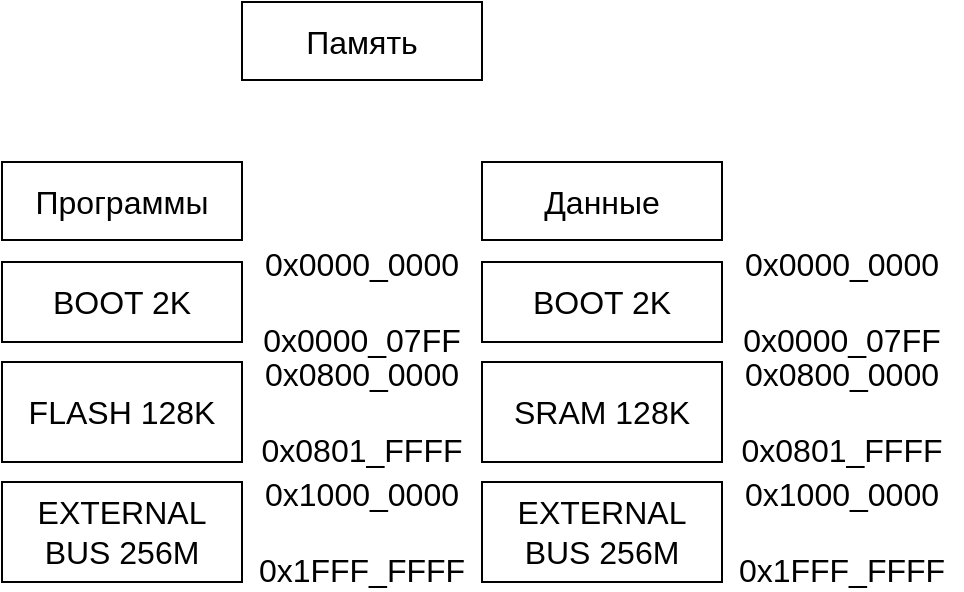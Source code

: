 <mxfile version="20.6.0" type="device"><diagram id="yJZ83ziJeeWfmMo5-svr" name="Страница 1"><mxGraphModel dx="506" dy="463" grid="1" gridSize="10" guides="1" tooltips="1" connect="1" arrows="1" fold="1" page="1" pageScale="1" pageWidth="827" pageHeight="1169" math="0" shadow="0"><root><mxCell id="0"/><mxCell id="1" parent="0"/><mxCell id="z-8Og7xVPkY_M5etpdMP-1" value="Память" style="rounded=0;whiteSpace=wrap;html=1;fontSize=16;" vertex="1" parent="1"><mxGeometry x="400" y="40" width="120" height="39" as="geometry"/></mxCell><mxCell id="z-8Og7xVPkY_M5etpdMP-2" value="Программы" style="rounded=0;whiteSpace=wrap;html=1;fontSize=16;" vertex="1" parent="1"><mxGeometry x="280" y="120" width="120" height="39" as="geometry"/></mxCell><mxCell id="z-8Og7xVPkY_M5etpdMP-3" value="Данные" style="rounded=0;whiteSpace=wrap;html=1;fontSize=16;" vertex="1" parent="1"><mxGeometry x="520" y="120" width="120" height="39" as="geometry"/></mxCell><mxCell id="z-8Og7xVPkY_M5etpdMP-4" value="BOOT 2K" style="rounded=0;whiteSpace=wrap;html=1;fontSize=16;" vertex="1" parent="1"><mxGeometry x="280" y="170" width="120" height="40" as="geometry"/></mxCell><mxCell id="z-8Og7xVPkY_M5etpdMP-5" value="FLASH 128K" style="rounded=0;whiteSpace=wrap;html=1;fontSize=16;" vertex="1" parent="1"><mxGeometry x="280" y="220" width="120" height="50" as="geometry"/></mxCell><mxCell id="z-8Og7xVPkY_M5etpdMP-6" value="EXTERNAL BUS 256M" style="rounded=0;whiteSpace=wrap;html=1;fontSize=16;" vertex="1" parent="1"><mxGeometry x="280" y="280" width="120" height="50" as="geometry"/></mxCell><mxCell id="z-8Og7xVPkY_M5etpdMP-9" value="0x0000_0000&lt;br&gt;&lt;br&gt;0x0000_07FF" style="text;strokeColor=none;fillColor=none;html=1;align=center;verticalAlign=middle;whiteSpace=wrap;rounded=0;fontSize=16;" vertex="1" parent="1"><mxGeometry x="400" y="170" width="120" height="40" as="geometry"/></mxCell><mxCell id="z-8Og7xVPkY_M5etpdMP-10" value="0x0800_0000&lt;br&gt;&lt;br&gt;0x0801_FFFF" style="text;strokeColor=none;fillColor=none;html=1;align=center;verticalAlign=middle;whiteSpace=wrap;rounded=0;fontSize=16;" vertex="1" parent="1"><mxGeometry x="400" y="220" width="120" height="50" as="geometry"/></mxCell><mxCell id="z-8Og7xVPkY_M5etpdMP-11" value="0x1000_0000&lt;br&gt;&lt;br&gt;0x1FFF_FFFF" style="text;strokeColor=none;fillColor=none;html=1;align=center;verticalAlign=middle;whiteSpace=wrap;rounded=0;fontSize=16;" vertex="1" parent="1"><mxGeometry x="400" y="280" width="120" height="50" as="geometry"/></mxCell><mxCell id="z-8Og7xVPkY_M5etpdMP-12" value="BOOT 2K" style="rounded=0;whiteSpace=wrap;html=1;fontSize=16;" vertex="1" parent="1"><mxGeometry x="520" y="170" width="120" height="40" as="geometry"/></mxCell><mxCell id="z-8Og7xVPkY_M5etpdMP-13" value="SRAM 128K" style="rounded=0;whiteSpace=wrap;html=1;fontSize=16;" vertex="1" parent="1"><mxGeometry x="520" y="220" width="120" height="50" as="geometry"/></mxCell><mxCell id="z-8Og7xVPkY_M5etpdMP-14" value="EXTERNAL BUS 256M" style="rounded=0;whiteSpace=wrap;html=1;fontSize=16;" vertex="1" parent="1"><mxGeometry x="520" y="280" width="120" height="50" as="geometry"/></mxCell><mxCell id="z-8Og7xVPkY_M5etpdMP-15" value="0x0000_0000&lt;br&gt;&lt;br&gt;0x0000_07FF" style="text;strokeColor=none;fillColor=none;html=1;align=center;verticalAlign=middle;whiteSpace=wrap;rounded=0;fontSize=16;" vertex="1" parent="1"><mxGeometry x="640" y="170" width="120" height="40" as="geometry"/></mxCell><mxCell id="z-8Og7xVPkY_M5etpdMP-16" value="0x0800_0000&lt;br&gt;&lt;br&gt;0x0801_FFFF" style="text;strokeColor=none;fillColor=none;html=1;align=center;verticalAlign=middle;whiteSpace=wrap;rounded=0;fontSize=16;" vertex="1" parent="1"><mxGeometry x="640" y="220" width="120" height="50" as="geometry"/></mxCell><mxCell id="z-8Og7xVPkY_M5etpdMP-17" value="0x1000_0000&lt;br&gt;&lt;br&gt;0x1FFF_FFFF" style="text;strokeColor=none;fillColor=none;html=1;align=center;verticalAlign=middle;whiteSpace=wrap;rounded=0;fontSize=16;" vertex="1" parent="1"><mxGeometry x="640" y="280" width="120" height="50" as="geometry"/></mxCell></root></mxGraphModel></diagram></mxfile>